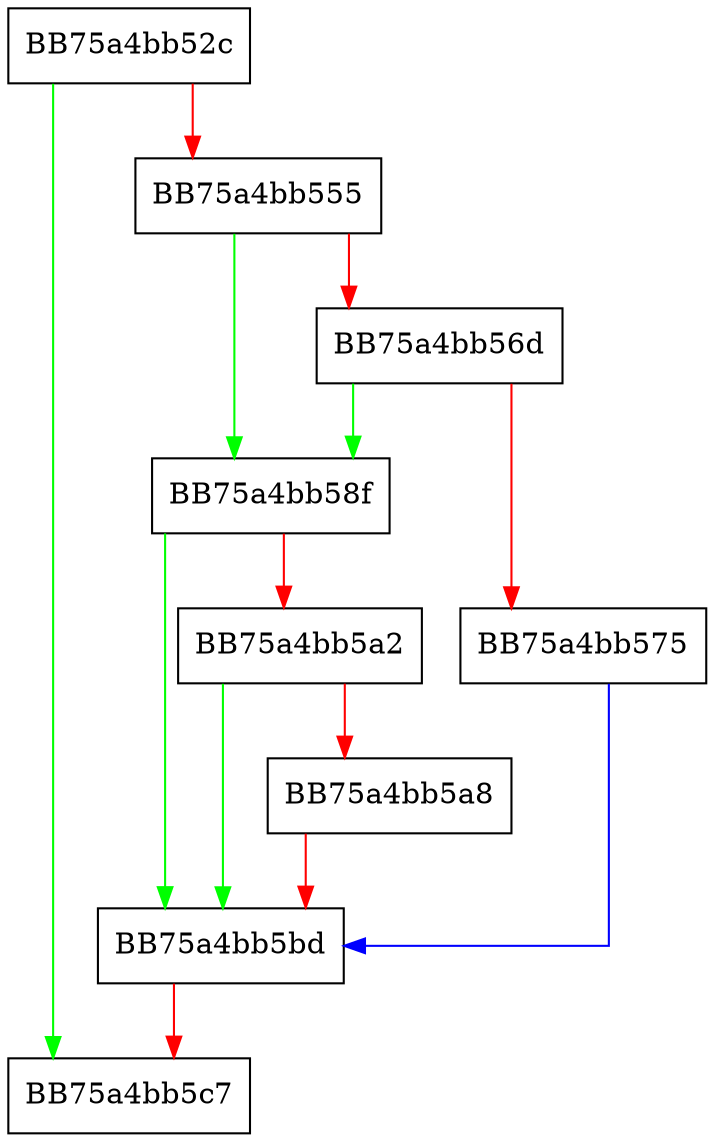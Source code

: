 digraph IsBmTrustedInstaller {
  node [shape="box"];
  graph [splines=ortho];
  BB75a4bb52c -> BB75a4bb5c7 [color="green"];
  BB75a4bb52c -> BB75a4bb555 [color="red"];
  BB75a4bb555 -> BB75a4bb58f [color="green"];
  BB75a4bb555 -> BB75a4bb56d [color="red"];
  BB75a4bb56d -> BB75a4bb58f [color="green"];
  BB75a4bb56d -> BB75a4bb575 [color="red"];
  BB75a4bb575 -> BB75a4bb5bd [color="blue"];
  BB75a4bb58f -> BB75a4bb5bd [color="green"];
  BB75a4bb58f -> BB75a4bb5a2 [color="red"];
  BB75a4bb5a2 -> BB75a4bb5bd [color="green"];
  BB75a4bb5a2 -> BB75a4bb5a8 [color="red"];
  BB75a4bb5a8 -> BB75a4bb5bd [color="red"];
  BB75a4bb5bd -> BB75a4bb5c7 [color="red"];
}